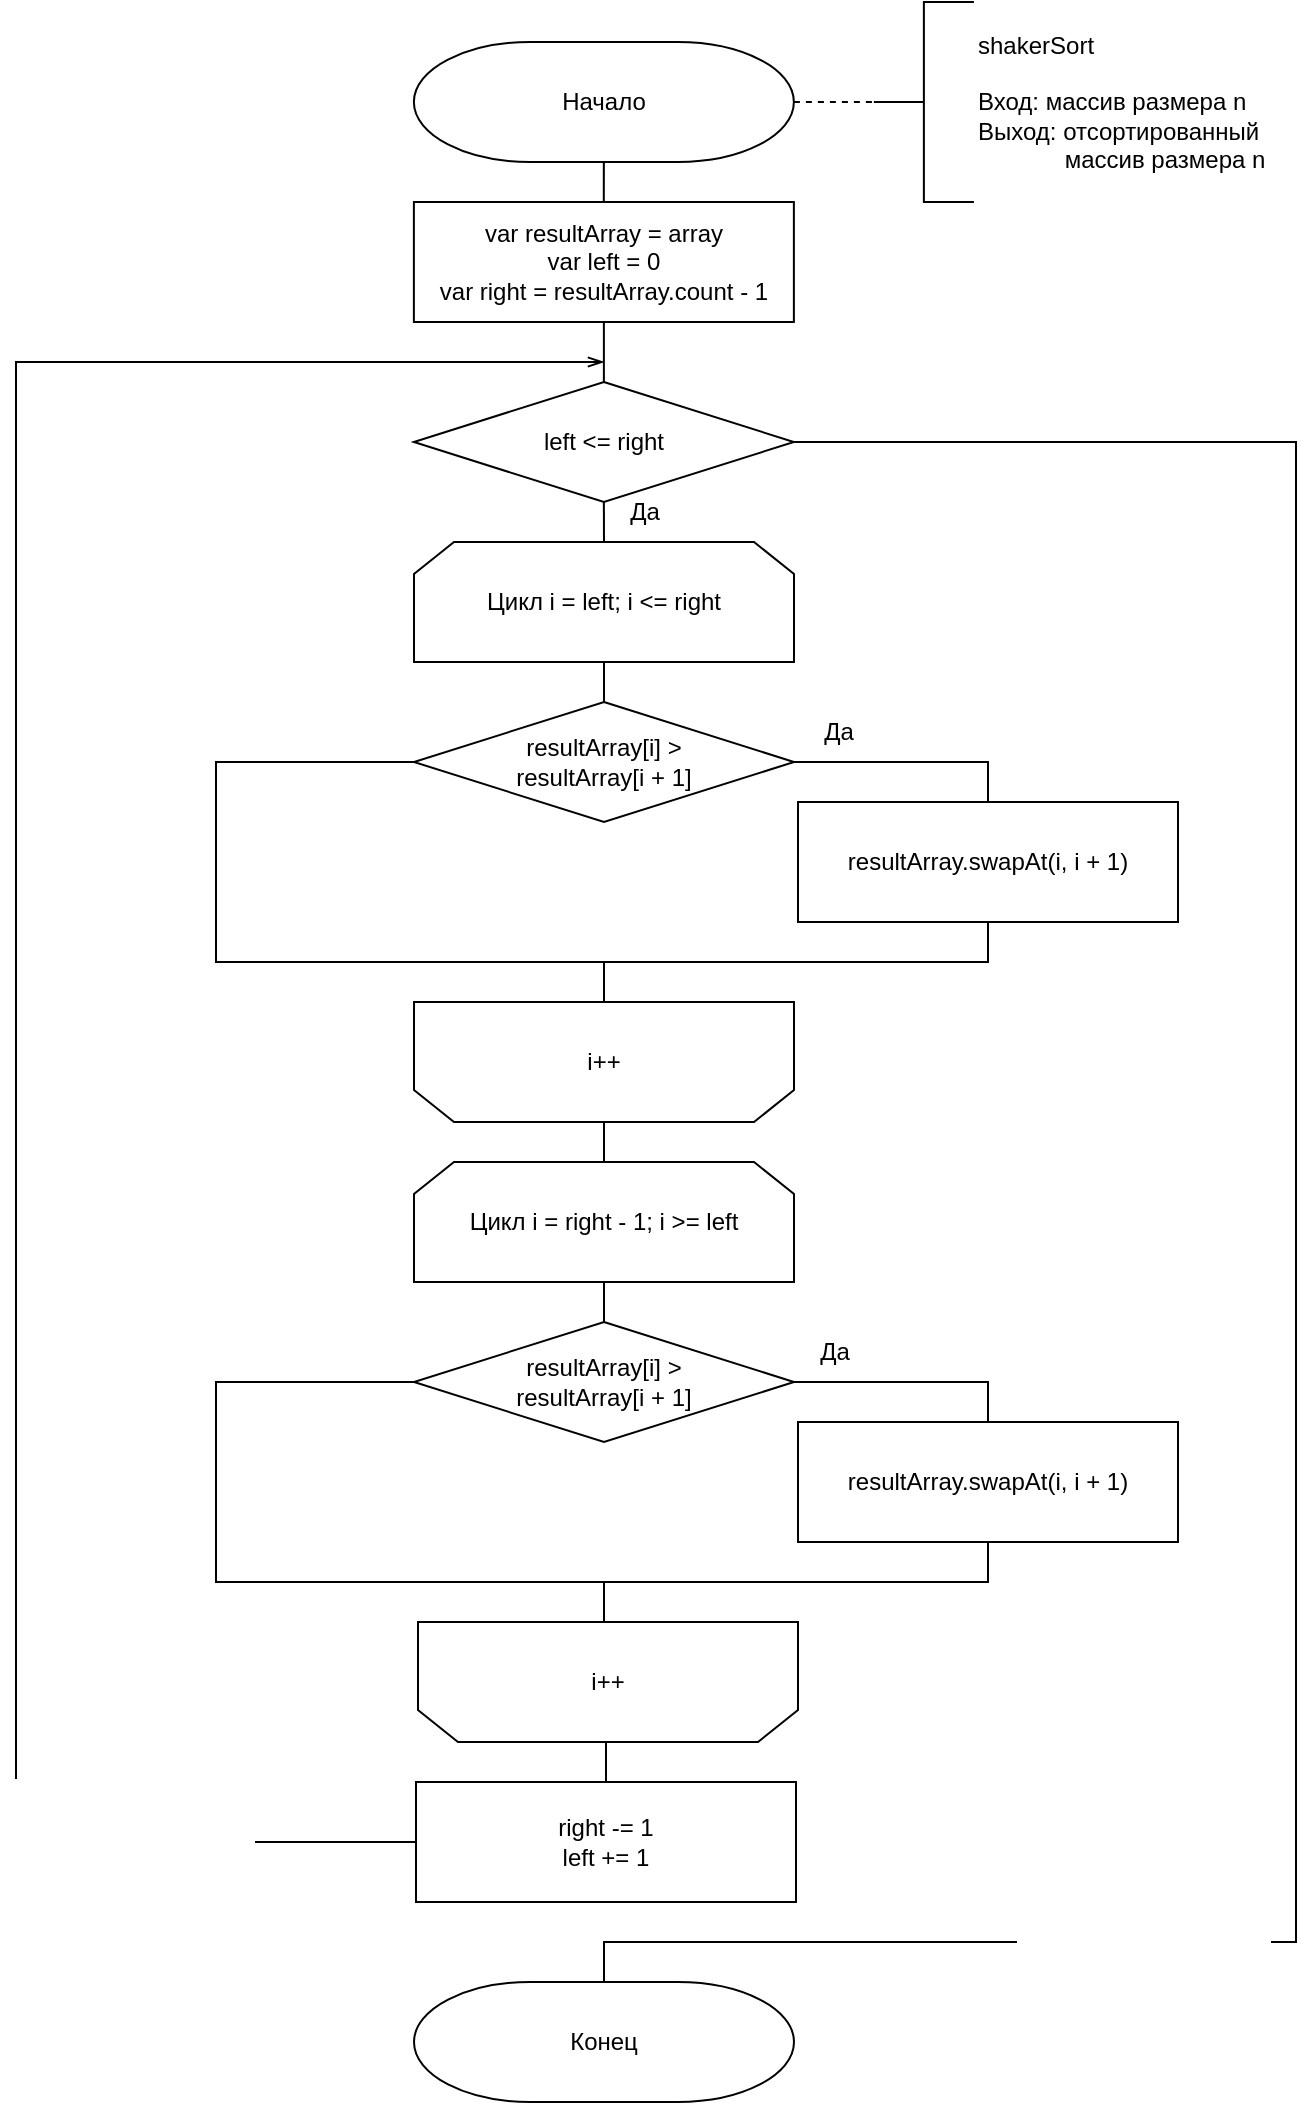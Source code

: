 <mxfile version="20.4.1" type="device" pages="4"><diagram id="C5RBs43oDa-KdzZeNtuy" name="Shaker"><mxGraphModel dx="860" dy="590" grid="1" gridSize="10" guides="1" tooltips="1" connect="1" arrows="1" fold="1" page="1" pageScale="1" pageWidth="827" pageHeight="1169" math="0" shadow="0"><root><mxCell id="WIyWlLk6GJQsqaUBKTNV-0"/><mxCell id="WIyWlLk6GJQsqaUBKTNV-1" parent="WIyWlLk6GJQsqaUBKTNV-0"/><mxCell id="MNd1tAF9fI2XN7TgS73C-30" style="edgeStyle=orthogonalEdgeStyle;rounded=0;orthogonalLoop=1;jettySize=auto;html=1;exitX=0.5;exitY=1;exitDx=0;exitDy=0;exitPerimeter=0;endArrow=none;endFill=0;" parent="WIyWlLk6GJQsqaUBKTNV-1" source="MNd1tAF9fI2XN7TgS73C-1" target="MNd1tAF9fI2XN7TgS73C-19" edge="1"><mxGeometry relative="1" as="geometry"/></mxCell><mxCell id="MNd1tAF9fI2XN7TgS73C-1" value="Начало" style="strokeWidth=1;html=1;shape=mxgraph.flowchart.terminator;whiteSpace=wrap;" parent="WIyWlLk6GJQsqaUBKTNV-1" vertex="1"><mxGeometry x="318.94" y="20" width="190" height="60" as="geometry"/></mxCell><mxCell id="MNd1tAF9fI2XN7TgS73C-2" value="shakerSort&lt;br&gt;&lt;br&gt;Вход: массив размера n&lt;br&gt;Выход: отсортированный &lt;br&gt;&lt;span style=&quot;white-space: pre;&quot;&gt;&#9;&lt;/span&gt;&amp;nbsp; &amp;nbsp; &amp;nbsp;массив размера n" style="strokeWidth=1;html=1;shape=mxgraph.flowchart.annotation_2;align=left;labelPosition=right;pointerEvents=1;" parent="WIyWlLk6GJQsqaUBKTNV-1" vertex="1"><mxGeometry x="548.94" width="50" height="100" as="geometry"/></mxCell><mxCell id="MNd1tAF9fI2XN7TgS73C-3" value="" style="endArrow=none;dashed=1;html=1;rounded=0;entryX=0;entryY=0.5;entryDx=0;entryDy=0;entryPerimeter=0;exitX=1;exitY=0.5;exitDx=0;exitDy=0;exitPerimeter=0;" parent="WIyWlLk6GJQsqaUBKTNV-1" source="MNd1tAF9fI2XN7TgS73C-1" target="MNd1tAF9fI2XN7TgS73C-2" edge="1"><mxGeometry width="50" height="50" relative="1" as="geometry"><mxPoint x="388.94" y="230" as="sourcePoint"/><mxPoint x="438.94" y="180" as="targetPoint"/></mxGeometry></mxCell><mxCell id="MNd1tAF9fI2XN7TgS73C-35" style="edgeStyle=orthogonalEdgeStyle;rounded=0;orthogonalLoop=1;jettySize=auto;html=1;exitX=0.5;exitY=1;exitDx=0;exitDy=0;endArrow=none;endFill=0;entryX=0.5;entryY=0;entryDx=0;entryDy=0;entryPerimeter=0;" parent="WIyWlLk6GJQsqaUBKTNV-1" source="MNd1tAF9fI2XN7TgS73C-7" target="MNd1tAF9fI2XN7TgS73C-23" edge="1"><mxGeometry relative="1" as="geometry"><mxPoint x="414" y="380" as="targetPoint"/><Array as="points"><mxPoint x="414" y="390"/></Array></mxGeometry></mxCell><mxCell id="MNd1tAF9fI2XN7TgS73C-7" value="Цикл i = left; i &amp;lt;= right" style="shape=loopLimit;whiteSpace=wrap;html=1;strokeWidth=1;" parent="WIyWlLk6GJQsqaUBKTNV-1" vertex="1"><mxGeometry x="319" y="270" width="190" height="60" as="geometry"/></mxCell><mxCell id="MNd1tAF9fI2XN7TgS73C-27" style="edgeStyle=orthogonalEdgeStyle;rounded=0;orthogonalLoop=1;jettySize=auto;html=1;exitX=0.5;exitY=1;exitDx=0;exitDy=0;endArrow=none;endFill=0;" parent="WIyWlLk6GJQsqaUBKTNV-1" source="MNd1tAF9fI2XN7TgS73C-11" target="MNd1tAF9fI2XN7TgS73C-16" edge="1"><mxGeometry relative="1" as="geometry"><Array as="points"><mxPoint x="606" y="480"/><mxPoint x="414" y="480"/></Array></mxGeometry></mxCell><mxCell id="MNd1tAF9fI2XN7TgS73C-11" value="&lt;span style=&quot;text-align: left;&quot;&gt;resultArray.&lt;/span&gt;&lt;span style=&quot;text-align: left;&quot; class=&quot;s1&quot;&gt;swapAt&lt;/span&gt;&lt;span style=&quot;text-align: left;&quot;&gt;(i, i +&amp;nbsp;&lt;/span&gt;&lt;span style=&quot;text-align: left;&quot; class=&quot;s2&quot;&gt;1&lt;/span&gt;&lt;span style=&quot;text-align: left;&quot;&gt;)&lt;/span&gt;" style="rounded=0;whiteSpace=wrap;html=1;strokeWidth=1;align=center;" parent="WIyWlLk6GJQsqaUBKTNV-1" vertex="1"><mxGeometry x="511" y="400" width="190" height="60" as="geometry"/></mxCell><mxCell id="oEgU2iXzLFah_bamA1Md-0" style="edgeStyle=orthogonalEdgeStyle;rounded=0;orthogonalLoop=1;jettySize=auto;html=1;exitX=0.5;exitY=0;exitDx=0;exitDy=0;entryX=0.5;entryY=0;entryDx=0;entryDy=0;endArrow=none;endFill=0;" parent="WIyWlLk6GJQsqaUBKTNV-1" source="MNd1tAF9fI2XN7TgS73C-16" target="MNd1tAF9fI2XN7TgS73C-48" edge="1"><mxGeometry relative="1" as="geometry"/></mxCell><mxCell id="MNd1tAF9fI2XN7TgS73C-16" value="i++" style="shape=loopLimit;whiteSpace=wrap;html=1;strokeWidth=1;direction=west;" parent="WIyWlLk6GJQsqaUBKTNV-1" vertex="1"><mxGeometry x="319" y="500" width="190" height="60" as="geometry"/></mxCell><mxCell id="MNd1tAF9fI2XN7TgS73C-17" value="Конец" style="strokeWidth=1;html=1;shape=mxgraph.flowchart.terminator;whiteSpace=wrap;" parent="WIyWlLk6GJQsqaUBKTNV-1" vertex="1"><mxGeometry x="319" y="990" width="190" height="60" as="geometry"/></mxCell><mxCell id="MNd1tAF9fI2XN7TgS73C-31" style="edgeStyle=orthogonalEdgeStyle;rounded=0;orthogonalLoop=1;jettySize=auto;html=1;exitX=0.5;exitY=1;exitDx=0;exitDy=0;entryX=0.5;entryY=0;entryDx=0;entryDy=0;entryPerimeter=0;endArrow=none;endFill=0;" parent="WIyWlLk6GJQsqaUBKTNV-1" source="MNd1tAF9fI2XN7TgS73C-19" target="MNd1tAF9fI2XN7TgS73C-22" edge="1"><mxGeometry relative="1" as="geometry"/></mxCell><mxCell id="MNd1tAF9fI2XN7TgS73C-19" value="&lt;span style=&quot;text-align: left;&quot; class=&quot;s1&quot;&gt;var&lt;/span&gt;&lt;span style=&quot;text-align: left;&quot;&gt;&amp;nbsp;resultArray = array&lt;/span&gt;&lt;br style=&quot;text-align: left;&quot;&gt;&lt;span style=&quot;background-color: initial; text-align: left;&quot; class=&quot;s1&quot;&gt;var&lt;/span&gt;&lt;span style=&quot;background-color: initial; text-align: left;&quot;&gt;&amp;nbsp;left =&amp;nbsp;&lt;/span&gt;&lt;span style=&quot;background-color: initial; text-align: left;&quot; class=&quot;s2&quot;&gt;0&lt;br&gt;&lt;/span&gt;&lt;span style=&quot;background-color: initial; text-align: left;&quot; class=&quot;s1&quot;&gt;var&lt;/span&gt;&lt;span style=&quot;background-color: initial; text-align: left;&quot;&gt;&amp;nbsp;right = resultArray.&lt;/span&gt;&lt;span style=&quot;background-color: initial; text-align: left;&quot; class=&quot;s3&quot;&gt;count&lt;/span&gt;&lt;span style=&quot;background-color: initial; text-align: left;&quot;&gt;&amp;nbsp;-&amp;nbsp;&lt;/span&gt;&lt;span style=&quot;background-color: initial; text-align: left;&quot; class=&quot;s2&quot;&gt;1&lt;/span&gt;" style="rounded=0;whiteSpace=wrap;html=1;strokeWidth=1;align=center;" parent="WIyWlLk6GJQsqaUBKTNV-1" vertex="1"><mxGeometry x="318.94" y="100" width="190" height="60" as="geometry"/></mxCell><mxCell id="MNd1tAF9fI2XN7TgS73C-29" style="edgeStyle=orthogonalEdgeStyle;rounded=0;orthogonalLoop=1;jettySize=auto;html=1;exitX=0.5;exitY=1;exitDx=0;exitDy=0;exitPerimeter=0;entryX=0.5;entryY=0;entryDx=0;entryDy=0;endArrow=none;endFill=0;" parent="WIyWlLk6GJQsqaUBKTNV-1" source="MNd1tAF9fI2XN7TgS73C-22" target="MNd1tAF9fI2XN7TgS73C-7" edge="1"><mxGeometry relative="1" as="geometry"/></mxCell><mxCell id="oEgU2iXzLFah_bamA1Md-7" style="edgeStyle=orthogonalEdgeStyle;rounded=0;orthogonalLoop=1;jettySize=auto;html=1;exitX=1;exitY=0.5;exitDx=0;exitDy=0;exitPerimeter=0;entryX=0.5;entryY=0;entryDx=0;entryDy=0;entryPerimeter=0;endArrow=none;endFill=0;" parent="WIyWlLk6GJQsqaUBKTNV-1" source="MNd1tAF9fI2XN7TgS73C-22" target="MNd1tAF9fI2XN7TgS73C-17" edge="1"><mxGeometry relative="1" as="geometry"><Array as="points"><mxPoint x="760" y="220"/><mxPoint x="760" y="970"/><mxPoint x="414" y="970"/></Array></mxGeometry></mxCell><mxCell id="MNd1tAF9fI2XN7TgS73C-22" value="&lt;span style=&quot;text-align: left;&quot;&gt;left &amp;lt;= right&lt;/span&gt;" style="strokeWidth=1;html=1;shape=mxgraph.flowchart.decision;whiteSpace=wrap;" parent="WIyWlLk6GJQsqaUBKTNV-1" vertex="1"><mxGeometry x="318.94" y="190" width="190" height="60" as="geometry"/></mxCell><mxCell id="MNd1tAF9fI2XN7TgS73C-26" style="edgeStyle=orthogonalEdgeStyle;rounded=0;orthogonalLoop=1;jettySize=auto;html=1;exitX=1;exitY=0.5;exitDx=0;exitDy=0;exitPerimeter=0;entryX=0.5;entryY=0;entryDx=0;entryDy=0;endArrow=none;endFill=0;" parent="WIyWlLk6GJQsqaUBKTNV-1" source="MNd1tAF9fI2XN7TgS73C-23" target="MNd1tAF9fI2XN7TgS73C-11" edge="1"><mxGeometry relative="1" as="geometry"/></mxCell><mxCell id="MNd1tAF9fI2XN7TgS73C-28" style="edgeStyle=orthogonalEdgeStyle;rounded=0;orthogonalLoop=1;jettySize=auto;html=1;exitX=0;exitY=0.5;exitDx=0;exitDy=0;exitPerimeter=0;entryX=0.5;entryY=1;entryDx=0;entryDy=0;endArrow=none;endFill=0;" parent="WIyWlLk6GJQsqaUBKTNV-1" source="MNd1tAF9fI2XN7TgS73C-23" target="MNd1tAF9fI2XN7TgS73C-16" edge="1"><mxGeometry relative="1" as="geometry"><Array as="points"><mxPoint x="220" y="380"/><mxPoint x="220" y="480"/><mxPoint x="414" y="480"/></Array></mxGeometry></mxCell><mxCell id="MNd1tAF9fI2XN7TgS73C-23" value="&lt;span style=&quot;text-align: left;&quot;&gt;resultArray[i] &amp;gt; &lt;br&gt;resultArray[i +&amp;nbsp;&lt;/span&gt;&lt;span style=&quot;text-align: left;&quot; class=&quot;s1&quot;&gt;1&lt;/span&gt;&lt;span style=&quot;text-align: left;&quot;&gt;]&lt;/span&gt;" style="strokeWidth=1;html=1;shape=mxgraph.flowchart.decision;whiteSpace=wrap;" parent="WIyWlLk6GJQsqaUBKTNV-1" vertex="1"><mxGeometry x="319" y="350" width="190" height="60" as="geometry"/></mxCell><mxCell id="MNd1tAF9fI2XN7TgS73C-34" value="Да" style="text;html=1;align=center;verticalAlign=middle;resizable=0;points=[];autosize=1;strokeColor=none;fillColor=none;" parent="WIyWlLk6GJQsqaUBKTNV-1" vertex="1"><mxGeometry x="414" y="240" width="40" height="30" as="geometry"/></mxCell><mxCell id="oEgU2iXzLFah_bamA1Md-1" style="edgeStyle=orthogonalEdgeStyle;rounded=0;orthogonalLoop=1;jettySize=auto;html=1;exitX=0.5;exitY=1;exitDx=0;exitDy=0;entryX=0.5;entryY=0;entryDx=0;entryDy=0;entryPerimeter=0;endArrow=none;endFill=0;" parent="WIyWlLk6GJQsqaUBKTNV-1" source="MNd1tAF9fI2XN7TgS73C-48" target="MNd1tAF9fI2XN7TgS73C-54" edge="1"><mxGeometry relative="1" as="geometry"><Array as="points"><mxPoint x="414" y="650"/><mxPoint x="414" y="650"/></Array></mxGeometry></mxCell><mxCell id="MNd1tAF9fI2XN7TgS73C-48" value="Цикл i = right - 1; i &amp;gt;= left" style="shape=loopLimit;whiteSpace=wrap;html=1;strokeWidth=1;" parent="WIyWlLk6GJQsqaUBKTNV-1" vertex="1"><mxGeometry x="319" y="580" width="190" height="60" as="geometry"/></mxCell><mxCell id="MNd1tAF9fI2XN7TgS73C-49" style="edgeStyle=orthogonalEdgeStyle;rounded=0;orthogonalLoop=1;jettySize=auto;html=1;exitX=0.5;exitY=1;exitDx=0;exitDy=0;endArrow=none;endFill=0;" parent="WIyWlLk6GJQsqaUBKTNV-1" source="MNd1tAF9fI2XN7TgS73C-50" target="MNd1tAF9fI2XN7TgS73C-51" edge="1"><mxGeometry relative="1" as="geometry"><Array as="points"><mxPoint x="606" y="790"/><mxPoint x="414" y="790"/></Array></mxGeometry></mxCell><mxCell id="MNd1tAF9fI2XN7TgS73C-50" value="&lt;span style=&quot;text-align: left;&quot;&gt;resultArray.&lt;/span&gt;&lt;span style=&quot;text-align: left;&quot; class=&quot;s1&quot;&gt;swapAt&lt;/span&gt;&lt;span style=&quot;text-align: left;&quot;&gt;(i, i +&amp;nbsp;&lt;/span&gt;&lt;span style=&quot;text-align: left;&quot; class=&quot;s2&quot;&gt;1&lt;/span&gt;&lt;span style=&quot;text-align: left;&quot;&gt;)&lt;/span&gt;" style="rounded=0;whiteSpace=wrap;html=1;strokeWidth=1;align=center;" parent="WIyWlLk6GJQsqaUBKTNV-1" vertex="1"><mxGeometry x="511.0" y="710" width="190" height="60" as="geometry"/></mxCell><mxCell id="oEgU2iXzLFah_bamA1Md-2" style="edgeStyle=orthogonalEdgeStyle;rounded=0;orthogonalLoop=1;jettySize=auto;html=1;exitX=0.5;exitY=0;exitDx=0;exitDy=0;entryX=0.5;entryY=0;entryDx=0;entryDy=0;endArrow=none;endFill=0;" parent="WIyWlLk6GJQsqaUBKTNV-1" source="MNd1tAF9fI2XN7TgS73C-51" target="MNd1tAF9fI2XN7TgS73C-55" edge="1"><mxGeometry relative="1" as="geometry"/></mxCell><mxCell id="MNd1tAF9fI2XN7TgS73C-51" value="i++" style="shape=loopLimit;whiteSpace=wrap;html=1;strokeWidth=1;direction=west;" parent="WIyWlLk6GJQsqaUBKTNV-1" vertex="1"><mxGeometry x="321" y="810" width="190" height="60" as="geometry"/></mxCell><mxCell id="MNd1tAF9fI2XN7TgS73C-52" style="edgeStyle=orthogonalEdgeStyle;rounded=0;orthogonalLoop=1;jettySize=auto;html=1;exitX=1;exitY=0.5;exitDx=0;exitDy=0;exitPerimeter=0;entryX=0.5;entryY=0;entryDx=0;entryDy=0;endArrow=none;endFill=0;" parent="WIyWlLk6GJQsqaUBKTNV-1" source="MNd1tAF9fI2XN7TgS73C-54" target="MNd1tAF9fI2XN7TgS73C-50" edge="1"><mxGeometry relative="1" as="geometry"/></mxCell><mxCell id="MNd1tAF9fI2XN7TgS73C-53" style="edgeStyle=orthogonalEdgeStyle;rounded=0;orthogonalLoop=1;jettySize=auto;html=1;exitX=0;exitY=0.5;exitDx=0;exitDy=0;exitPerimeter=0;entryX=0.5;entryY=1;entryDx=0;entryDy=0;endArrow=none;endFill=0;" parent="WIyWlLk6GJQsqaUBKTNV-1" source="MNd1tAF9fI2XN7TgS73C-54" target="MNd1tAF9fI2XN7TgS73C-51" edge="1"><mxGeometry relative="1" as="geometry"><Array as="points"><mxPoint x="220" y="690"/><mxPoint x="220" y="790"/><mxPoint x="414" y="790"/><mxPoint x="414" y="810"/></Array></mxGeometry></mxCell><mxCell id="MNd1tAF9fI2XN7TgS73C-54" value="&lt;span style=&quot;text-align: left;&quot;&gt;resultArray[i] &amp;gt; &lt;br&gt;resultArray[i +&amp;nbsp;&lt;/span&gt;&lt;span style=&quot;text-align: left;&quot; class=&quot;s1&quot;&gt;1&lt;/span&gt;&lt;span style=&quot;text-align: left;&quot;&gt;]&lt;/span&gt;" style="strokeWidth=1;html=1;shape=mxgraph.flowchart.decision;whiteSpace=wrap;" parent="WIyWlLk6GJQsqaUBKTNV-1" vertex="1"><mxGeometry x="319" y="660" width="190" height="60" as="geometry"/></mxCell><mxCell id="oEgU2iXzLFah_bamA1Md-5" style="edgeStyle=orthogonalEdgeStyle;rounded=0;orthogonalLoop=1;jettySize=auto;html=1;exitX=0;exitY=0.5;exitDx=0;exitDy=0;endArrow=openThin;endFill=0;" parent="WIyWlLk6GJQsqaUBKTNV-1" source="MNd1tAF9fI2XN7TgS73C-55" edge="1"><mxGeometry relative="1" as="geometry"><Array as="points"><mxPoint x="120" y="920"/><mxPoint x="120" y="180"/></Array><mxPoint x="414" y="180" as="targetPoint"/></mxGeometry></mxCell><mxCell id="MNd1tAF9fI2XN7TgS73C-55" value="&lt;span style=&quot;text-align: left;&quot;&gt;right -=&amp;nbsp;&lt;/span&gt;&lt;span style=&quot;text-align: left;&quot; class=&quot;s1&quot;&gt;1&lt;br&gt;left += 1&lt;br&gt;&lt;/span&gt;" style="rounded=0;whiteSpace=wrap;html=1;strokeWidth=1;align=center;" parent="WIyWlLk6GJQsqaUBKTNV-1" vertex="1"><mxGeometry x="320" y="890" width="190" height="60" as="geometry"/></mxCell><mxCell id="oEgU2iXzLFah_bamA1Md-3" value="Да" style="text;html=1;align=center;verticalAlign=middle;resizable=0;points=[];autosize=1;strokeColor=none;fillColor=none;" parent="WIyWlLk6GJQsqaUBKTNV-1" vertex="1"><mxGeometry x="508.94" y="660" width="40" height="30" as="geometry"/></mxCell><mxCell id="oEgU2iXzLFah_bamA1Md-4" value="Да" style="text;html=1;align=center;verticalAlign=middle;resizable=0;points=[];autosize=1;strokeColor=none;fillColor=none;" parent="WIyWlLk6GJQsqaUBKTNV-1" vertex="1"><mxGeometry x="511.0" y="350" width="40" height="30" as="geometry"/></mxCell></root></mxGraphModel></diagram><diagram name="BinaryTree" id="kC85yFw1bAFwM_g_55HH"><mxGraphModel dx="2102" dy="1442" grid="1" gridSize="10" guides="1" tooltips="1" connect="1" arrows="1" fold="1" page="1" pageScale="1" pageWidth="827" pageHeight="1169" math="0" shadow="0"><root><mxCell id="7zAJRoYhFOpeK7hqiN11-0"/><mxCell id="7zAJRoYhFOpeK7hqiN11-1" parent="7zAJRoYhFOpeK7hqiN11-0"/><mxCell id="7zAJRoYhFOpeK7hqiN11-2" style="edgeStyle=orthogonalEdgeStyle;rounded=0;orthogonalLoop=1;jettySize=auto;html=1;exitX=0.5;exitY=1;exitDx=0;exitDy=0;exitPerimeter=0;endArrow=none;endFill=0;" parent="7zAJRoYhFOpeK7hqiN11-1" source="7zAJRoYhFOpeK7hqiN11-3" target="7zAJRoYhFOpeK7hqiN11-14" edge="1"><mxGeometry relative="1" as="geometry"/></mxCell><mxCell id="7zAJRoYhFOpeK7hqiN11-3" value="Начало" style="strokeWidth=1;html=1;shape=mxgraph.flowchart.terminator;whiteSpace=wrap;" parent="7zAJRoYhFOpeK7hqiN11-1" vertex="1"><mxGeometry x="320" y="60" width="190" height="60" as="geometry"/></mxCell><mxCell id="7zAJRoYhFOpeK7hqiN11-4" value="&lt;span style=&quot;font-size: 11px;&quot;&gt;binarySearchTreeSort&lt;/span&gt;&lt;br&gt;&lt;br&gt;Вход: массив размера n&lt;br&gt;Выход: отсортированный &lt;br&gt;&lt;span style=&quot;&quot;&gt;&#9;&lt;/span&gt;&amp;nbsp; &amp;nbsp; &amp;nbsp;массив размера n" style="strokeWidth=1;html=1;shape=mxgraph.flowchart.annotation_2;align=left;labelPosition=right;pointerEvents=1;" parent="7zAJRoYhFOpeK7hqiN11-1" vertex="1"><mxGeometry x="550" y="40" width="50" height="100" as="geometry"/></mxCell><mxCell id="7zAJRoYhFOpeK7hqiN11-5" value="" style="endArrow=none;dashed=1;html=1;rounded=0;entryX=0;entryY=0.5;entryDx=0;entryDy=0;entryPerimeter=0;exitX=1;exitY=0.5;exitDx=0;exitDy=0;exitPerimeter=0;" parent="7zAJRoYhFOpeK7hqiN11-1" source="7zAJRoYhFOpeK7hqiN11-3" target="7zAJRoYhFOpeK7hqiN11-4" edge="1"><mxGeometry width="50" height="50" relative="1" as="geometry"><mxPoint x="390" y="270" as="sourcePoint"/><mxPoint x="440" y="220" as="targetPoint"/></mxGeometry></mxCell><mxCell id="1SQc5nCqjSzmKKguXkm9-5" style="edgeStyle=orthogonalEdgeStyle;rounded=0;orthogonalLoop=1;jettySize=auto;html=1;exitX=0.5;exitY=1;exitDx=0;exitDy=0;entryX=0.5;entryY=0;entryDx=0;entryDy=0;fontSize=11;fontColor=#000000;endArrow=none;endFill=0;" parent="7zAJRoYhFOpeK7hqiN11-1" source="7zAJRoYhFOpeK7hqiN11-7" target="1SQc5nCqjSzmKKguXkm9-3" edge="1"><mxGeometry relative="1" as="geometry"/></mxCell><mxCell id="7zAJRoYhFOpeK7hqiN11-7" value="Цикл по elem из array" style="shape=loopLimit;whiteSpace=wrap;html=1;strokeWidth=1;" parent="7zAJRoYhFOpeK7hqiN11-1" vertex="1"><mxGeometry x="321" y="220" width="190" height="60" as="geometry"/></mxCell><mxCell id="1SQc5nCqjSzmKKguXkm9-9" style="edgeStyle=orthogonalEdgeStyle;rounded=0;orthogonalLoop=1;jettySize=auto;html=1;exitX=0.5;exitY=0;exitDx=0;exitDy=0;entryX=0.5;entryY=0;entryDx=0;entryDy=0;fontSize=11;fontColor=#000000;endArrow=none;endFill=0;" parent="7zAJRoYhFOpeK7hqiN11-1" source="7zAJRoYhFOpeK7hqiN11-11" target="1SQc5nCqjSzmKKguXkm9-8" edge="1"><mxGeometry relative="1" as="geometry"/></mxCell><mxCell id="7zAJRoYhFOpeK7hqiN11-11" value="Цикл по elem из array" style="shape=loopLimit;whiteSpace=wrap;html=1;strokeWidth=1;direction=west;" parent="7zAJRoYhFOpeK7hqiN11-1" vertex="1"><mxGeometry x="321" y="380" width="190" height="60" as="geometry"/></mxCell><mxCell id="7zAJRoYhFOpeK7hqiN11-12" value="Конец" style="strokeWidth=1;html=1;shape=mxgraph.flowchart.terminator;whiteSpace=wrap;" parent="7zAJRoYhFOpeK7hqiN11-1" vertex="1"><mxGeometry x="321" y="537.5" width="190" height="60" as="geometry"/></mxCell><mxCell id="1SQc5nCqjSzmKKguXkm9-2" style="edgeStyle=orthogonalEdgeStyle;rounded=0;orthogonalLoop=1;jettySize=auto;html=1;exitX=0.5;exitY=1;exitDx=0;exitDy=0;entryX=0.5;entryY=0;entryDx=0;entryDy=0;fontSize=11;fontColor=#000000;endArrow=none;endFill=0;" parent="7zAJRoYhFOpeK7hqiN11-1" source="7zAJRoYhFOpeK7hqiN11-14" target="7zAJRoYhFOpeK7hqiN11-7" edge="1"><mxGeometry relative="1" as="geometry"/></mxCell><mxCell id="7zAJRoYhFOpeK7hqiN11-14" value="&lt;p style=&quot;margin: 0px; font-variant-numeric: normal; font-variant-east-asian: normal; font-stretch: normal; line-height: normal; font-family: Menlo;&quot; class=&quot;p1&quot;&gt;&lt;span style=&quot;background-color: rgb(248, 249, 250); color: rgb(0, 0, 0); font-family: Helvetica; font-size: 11px;&quot; class=&quot;s1&quot;&gt;var&lt;/span&gt;&lt;span style=&quot;background-color: rgb(248, 249, 250); color: rgb(0, 0, 0); font-family: Helvetica; font-size: 11px;&quot;&gt;&amp;nbsp;resultArray: [T] = []&lt;/span&gt;&lt;br style=&quot;color: rgb(0, 0, 0); font-family: Helvetica; font-size: 11px; background-color: rgb(248, 249, 250);&quot;&gt;&lt;span style=&quot;background-color: initial; color: rgb(0, 0, 0); font-family: Helvetica; font-size: 11px;&quot; class=&quot;s1&quot;&gt;var&lt;/span&gt;&lt;span style=&quot;background-color: initial; color: rgb(0, 0, 0); font-family: Helvetica; font-size: 11px;&quot;&gt;&amp;nbsp;tree:&amp;nbsp;&lt;/span&gt;&lt;span style=&quot;background-color: initial; color: rgb(0, 0, 0); font-family: Helvetica; font-size: 11px;&quot; class=&quot;s2&quot;&gt;BinaryTree&lt;/span&gt;&lt;span style=&quot;background-color: initial; color: rgb(0, 0, 0); font-family: Helvetica; font-size: 11px;&quot;&gt;&amp;lt;T&amp;gt; =&lt;/span&gt;&lt;span style=&quot;font-family: Helvetica; font-size: 11px;&quot;&gt; &lt;/span&gt;&lt;span style=&quot;background-color: initial; color: rgb(0, 0, 0); font-family: Helvetica; font-size: 11px;&quot;&gt;.&lt;/span&gt;&lt;span style=&quot;background-color: initial; color: rgb(0, 0, 0); font-family: Helvetica; font-size: 11px;&quot; class=&quot;s3&quot;&gt;empty&lt;/span&gt;&lt;br&gt;&lt;/p&gt;" style="rounded=0;whiteSpace=wrap;html=1;strokeWidth=1;align=center;" parent="7zAJRoYhFOpeK7hqiN11-1" vertex="1"><mxGeometry x="321" y="140" width="190" height="60" as="geometry"/></mxCell><mxCell id="1SQc5nCqjSzmKKguXkm9-6" style="edgeStyle=orthogonalEdgeStyle;rounded=0;orthogonalLoop=1;jettySize=auto;html=1;exitX=0.5;exitY=1;exitDx=0;exitDy=0;fontSize=11;fontColor=#000000;endArrow=none;endFill=0;" parent="7zAJRoYhFOpeK7hqiN11-1" source="1SQc5nCqjSzmKKguXkm9-3" target="7zAJRoYhFOpeK7hqiN11-11" edge="1"><mxGeometry relative="1" as="geometry"/></mxCell><mxCell id="1SQc5nCqjSzmKKguXkm9-3" value="&lt;p style=&quot;margin: 0px; font-variant-numeric: normal; font-variant-east-asian: normal; font-stretch: normal; line-height: normal; font-family: Menlo;&quot; class=&quot;p1&quot;&gt;&lt;span style=&quot;font-family: Helvetica; font-size: 11px; text-align: left;&quot; class=&quot;s1&quot;&gt;tree.&lt;/span&gt;&lt;span style=&quot;font-family: Helvetica; font-size: 11px; text-align: left;&quot;&gt;insert&lt;/span&gt;&lt;span style=&quot;font-family: Helvetica; font-size: 11px; text-align: left;&quot; class=&quot;s1&quot;&gt;(&lt;/span&gt;&lt;span style=&quot;font-family: Helvetica; font-size: 11px; text-align: left;&quot;&gt;newValue&lt;/span&gt;&lt;span style=&quot;font-family: Helvetica; font-size: 11px; text-align: left;&quot; class=&quot;s1&quot;&gt;: elem)&lt;/span&gt;&lt;br&gt;&lt;/p&gt;" style="rounded=0;whiteSpace=wrap;html=1;strokeWidth=1;align=center;" parent="7zAJRoYhFOpeK7hqiN11-1" vertex="1"><mxGeometry x="321" y="300" width="190" height="60" as="geometry"/></mxCell><mxCell id="1SQc5nCqjSzmKKguXkm9-10" style="edgeStyle=orthogonalEdgeStyle;rounded=0;orthogonalLoop=1;jettySize=auto;html=1;exitX=0.5;exitY=1;exitDx=0;exitDy=0;entryX=0.5;entryY=0;entryDx=0;entryDy=0;entryPerimeter=0;fontSize=11;fontColor=#000000;endArrow=none;endFill=0;" parent="7zAJRoYhFOpeK7hqiN11-1" source="1SQc5nCqjSzmKKguXkm9-8" target="7zAJRoYhFOpeK7hqiN11-12" edge="1"><mxGeometry relative="1" as="geometry"/></mxCell><mxCell id="1SQc5nCqjSzmKKguXkm9-8" value="&lt;p style=&quot;margin: 0px; font-variant-numeric: normal; font-variant-east-asian: normal; font-stretch: normal; line-height: normal; font-family: Menlo;&quot; class=&quot;p1&quot;&gt;&lt;span style=&quot;font-family: Helvetica; font-size: 11px; text-align: left;&quot;&gt;tree.&lt;/span&gt;&lt;span style=&quot;font-family: Helvetica; font-size: 11px; text-align: left;&quot; class=&quot;s1&quot;&gt;traverseInOrder&lt;/span&gt;&lt;span style=&quot;font-family: Helvetica; font-size: 11px; text-align: left;&quot;&gt;(&lt;/span&gt;&lt;span style=&quot;font-family: Helvetica; font-size: 11px; text-align: left;&quot; class=&quot;s1&quot;&gt;process&lt;/span&gt;&lt;span style=&quot;font-family: Helvetica; font-size: 11px; text-align: left;&quot;&gt;: &lt;br&gt;{ resultArray.&lt;/span&gt;&lt;span style=&quot;font-family: Helvetica; font-size: 11px; text-align: left;&quot; class=&quot;s2&quot;&gt;append&lt;/span&gt;&lt;span style=&quot;font-family: Helvetica; font-size: 11px; text-align: left;&quot;&gt;($0) })&lt;/span&gt;&lt;br&gt;&lt;/p&gt;" style="rounded=0;whiteSpace=wrap;html=1;strokeWidth=1;align=center;" parent="7zAJRoYhFOpeK7hqiN11-1" vertex="1"><mxGeometry x="321" y="460" width="190" height="60" as="geometry"/></mxCell><mxCell id="HkxyNslOHQYnk7TQv4j9-0" style="edgeStyle=orthogonalEdgeStyle;rounded=0;orthogonalLoop=1;jettySize=auto;html=1;exitX=0.5;exitY=1;exitDx=0;exitDy=0;exitPerimeter=0;entryX=0.5;entryY=0;entryDx=0;entryDy=0;endArrow=none;endFill=0;" edge="1" parent="7zAJRoYhFOpeK7hqiN11-1" source="1SQc5nCqjSzmKKguXkm9-12" target="1SQc5nCqjSzmKKguXkm9-26"><mxGeometry relative="1" as="geometry"/></mxCell><mxCell id="1SQc5nCqjSzmKKguXkm9-12" value="Начало" style="strokeWidth=1;html=1;shape=mxgraph.flowchart.terminator;whiteSpace=wrap;" parent="7zAJRoYhFOpeK7hqiN11-1" vertex="1"><mxGeometry x="320" y="717.5" width="190" height="60" as="geometry"/></mxCell><mxCell id="1SQc5nCqjSzmKKguXkm9-13" value="&lt;span style=&quot;&quot;&gt;traverseInOrder&lt;br&gt;&lt;/span&gt;&lt;br&gt;Вход: действие, которое &lt;br&gt;необходимо выполнить для каждого&lt;br&gt;узла дерева, корень бинарного &lt;br&gt;дерева" style="strokeWidth=1;html=1;shape=mxgraph.flowchart.annotation_2;align=left;labelPosition=right;pointerEvents=1;" parent="7zAJRoYhFOpeK7hqiN11-1" vertex="1"><mxGeometry x="550" y="680" width="50" height="135" as="geometry"/></mxCell><mxCell id="1SQc5nCqjSzmKKguXkm9-14" value="" style="endArrow=none;dashed=1;html=1;rounded=0;entryX=0;entryY=0.5;entryDx=0;entryDy=0;entryPerimeter=0;exitX=1;exitY=0.5;exitDx=0;exitDy=0;exitPerimeter=0;" parent="7zAJRoYhFOpeK7hqiN11-1" source="1SQc5nCqjSzmKKguXkm9-12" target="1SQc5nCqjSzmKKguXkm9-13" edge="1"><mxGeometry width="50" height="50" relative="1" as="geometry"><mxPoint x="390" y="927.5" as="sourcePoint"/><mxPoint x="440" y="877.5" as="targetPoint"/></mxGeometry></mxCell><mxCell id="HkxyNslOHQYnk7TQv4j9-7" style="edgeStyle=orthogonalEdgeStyle;rounded=0;orthogonalLoop=1;jettySize=auto;html=1;exitX=0.5;exitY=1;exitDx=0;exitDy=0;entryX=0.5;entryY=0;entryDx=0;entryDy=0;entryPerimeter=0;endArrow=none;endFill=0;" edge="1" parent="7zAJRoYhFOpeK7hqiN11-1" source="1SQc5nCqjSzmKKguXkm9-23" target="HkxyNslOHQYnk7TQv4j9-6"><mxGeometry relative="1" as="geometry"/></mxCell><mxCell id="1SQc5nCqjSzmKKguXkm9-23" value="&lt;p style=&quot;margin: 0px; font-variant-numeric: normal; font-variant-east-asian: normal; font-stretch: normal; line-height: normal; font-family: Menlo;&quot; class=&quot;p1&quot;&gt;&lt;span style=&quot;font-family: Helvetica; text-align: left;&quot; class=&quot;s1&quot;&gt;left.&lt;/span&gt;&lt;span style=&quot;font-family: Helvetica; text-align: left;&quot;&gt;traverseInOrder&lt;/span&gt;&lt;span style=&quot;font-family: Helvetica; text-align: left;&quot; class=&quot;s1&quot;&gt;(&lt;/span&gt;&lt;span style=&quot;font-family: Helvetica; text-align: left;&quot; class=&quot;s1&quot;&gt;process)&lt;br&gt;&lt;/span&gt;&lt;span style=&quot;font-family: Helvetica; text-align: left; background-color: initial;&quot;&gt;process(value)&lt;/span&gt;&lt;span style=&quot;font-family: Helvetica; text-align: left; background-color: initial;&quot; class=&quot;Apple-converted-space&quot;&gt;&amp;nbsp;&lt;br&gt;&lt;/span&gt;&lt;span style=&quot;font-family: Helvetica; text-align: left; background-color: initial;&quot;&gt;right.&lt;/span&gt;&lt;span style=&quot;font-family: Helvetica; text-align: left; background-color: initial;&quot; class=&quot;s2&quot;&gt;traverseInOrder&lt;/span&gt;&lt;span style=&quot;font-family: Helvetica; text-align: left; background-color: initial;&quot;&gt;(&lt;/span&gt;&lt;span style=&quot;font-family: Helvetica; text-align: left; background-color: initial;&quot;&gt;process)&lt;/span&gt;&lt;br&gt;&lt;/p&gt;" style="rounded=0;whiteSpace=wrap;html=1;strokeWidth=1;align=center;" parent="7zAJRoYhFOpeK7hqiN11-1" vertex="1"><mxGeometry x="510" y="862.5" width="190" height="60" as="geometry"/></mxCell><mxCell id="HkxyNslOHQYnk7TQv4j9-4" style="edgeStyle=orthogonalEdgeStyle;rounded=0;orthogonalLoop=1;jettySize=auto;html=1;exitX=1;exitY=0.5;exitDx=0;exitDy=0;entryX=0.5;entryY=0;entryDx=0;entryDy=0;endArrow=none;endFill=0;" edge="1" parent="7zAJRoYhFOpeK7hqiN11-1" source="1SQc5nCqjSzmKKguXkm9-26" target="1SQc5nCqjSzmKKguXkm9-23"><mxGeometry relative="1" as="geometry"/></mxCell><mxCell id="HkxyNslOHQYnk7TQv4j9-8" style="edgeStyle=orthogonalEdgeStyle;rounded=0;orthogonalLoop=1;jettySize=auto;html=1;exitX=0;exitY=0.5;exitDx=0;exitDy=0;endArrow=none;endFill=0;entryX=0.5;entryY=0;entryDx=0;entryDy=0;entryPerimeter=0;" edge="1" parent="7zAJRoYhFOpeK7hqiN11-1" source="1SQc5nCqjSzmKKguXkm9-26" target="HkxyNslOHQYnk7TQv4j9-6"><mxGeometry relative="1" as="geometry"><Array as="points"><mxPoint x="230" y="832.5"/><mxPoint x="230" y="942.5"/><mxPoint x="415" y="942.5"/></Array></mxGeometry></mxCell><mxCell id="1SQc5nCqjSzmKKguXkm9-26" value="&lt;div style=&quot;text-align: left;&quot;&gt;Узел существует&lt;/div&gt;" style="rhombus;whiteSpace=wrap;html=1;labelBackgroundColor=none;fontSize=12;fontColor=#000000;fontStyle=0" parent="7zAJRoYhFOpeK7hqiN11-1" vertex="1"><mxGeometry x="320" y="792.5" width="190" height="80" as="geometry"/></mxCell><mxCell id="HkxyNslOHQYnk7TQv4j9-6" value="Конец" style="strokeWidth=1;html=1;shape=mxgraph.flowchart.terminator;whiteSpace=wrap;" vertex="1" parent="7zAJRoYhFOpeK7hqiN11-1"><mxGeometry x="320" y="962.5" width="190" height="60" as="geometry"/></mxCell><mxCell id="HkxyNslOHQYnk7TQv4j9-11" value="Да" style="text;html=1;align=center;verticalAlign=middle;resizable=0;points=[];autosize=1;strokeColor=none;fillColor=none;" vertex="1" parent="7zAJRoYhFOpeK7hqiN11-1"><mxGeometry x="520" y="810" width="40" height="30" as="geometry"/></mxCell></root></mxGraphModel></diagram><diagram name="Bucket" id="t8-gDCFjivl3RiCx1Em1"><mxGraphModel dx="1261" dy="865" grid="1" gridSize="10" guides="1" tooltips="1" connect="1" arrows="1" fold="1" page="1" pageScale="1" pageWidth="827" pageHeight="1169" math="0" shadow="0"><root><mxCell id="-mCVVQaIm5jywq_bm-EO-0"/><mxCell id="-mCVVQaIm5jywq_bm-EO-1" parent="-mCVVQaIm5jywq_bm-EO-0"/><mxCell id="-mCVVQaIm5jywq_bm-EO-2" style="edgeStyle=orthogonalEdgeStyle;rounded=0;orthogonalLoop=1;jettySize=auto;html=1;exitX=0.5;exitY=1;exitDx=0;exitDy=0;exitPerimeter=0;endArrow=none;endFill=0;" parent="-mCVVQaIm5jywq_bm-EO-1" source="-mCVVQaIm5jywq_bm-EO-3" target="-mCVVQaIm5jywq_bm-EO-14" edge="1"><mxGeometry relative="1" as="geometry"/></mxCell><mxCell id="-mCVVQaIm5jywq_bm-EO-3" value="Начало" style="strokeWidth=1;html=1;shape=mxgraph.flowchart.terminator;whiteSpace=wrap;" parent="-mCVVQaIm5jywq_bm-EO-1" vertex="1"><mxGeometry x="318" y="49" width="190" height="60" as="geometry"/></mxCell><mxCell id="-mCVVQaIm5jywq_bm-EO-4" value="bucketSort&lt;br&gt;&lt;br&gt;Вход: массив размера n&lt;br&gt;Выход: отсортированный &lt;br&gt;&lt;span style=&quot;white-space: pre;&quot;&gt;&#9;&lt;/span&gt;&amp;nbsp; &amp;nbsp; &amp;nbsp;массив размера n" style="strokeWidth=1;html=1;shape=mxgraph.flowchart.annotation_2;align=left;labelPosition=right;pointerEvents=1;" parent="-mCVVQaIm5jywq_bm-EO-1" vertex="1"><mxGeometry x="548" y="29" width="50" height="100" as="geometry"/></mxCell><mxCell id="-mCVVQaIm5jywq_bm-EO-5" value="" style="endArrow=none;dashed=1;html=1;rounded=0;entryX=0;entryY=0.5;entryDx=0;entryDy=0;entryPerimeter=0;exitX=1;exitY=0.5;exitDx=0;exitDy=0;exitPerimeter=0;" parent="-mCVVQaIm5jywq_bm-EO-1" source="-mCVVQaIm5jywq_bm-EO-3" target="-mCVVQaIm5jywq_bm-EO-4" edge="1"><mxGeometry width="50" height="50" relative="1" as="geometry"><mxPoint x="388" y="259" as="sourcePoint"/><mxPoint x="438" y="209" as="targetPoint"/></mxGeometry></mxCell><mxCell id="6PAd5_3IYx3jaUPUEJPC-16" style="edgeStyle=orthogonalEdgeStyle;rounded=0;orthogonalLoop=1;jettySize=auto;html=1;exitX=0.5;exitY=1;exitDx=0;exitDy=0;entryX=0.5;entryY=0;entryDx=0;entryDy=0;endArrow=none;endFill=0;" parent="-mCVVQaIm5jywq_bm-EO-1" source="-mCVVQaIm5jywq_bm-EO-7" target="6PAd5_3IYx3jaUPUEJPC-14" edge="1"><mxGeometry relative="1" as="geometry"/></mxCell><mxCell id="-mCVVQaIm5jywq_bm-EO-7" value="Цикл i = 0; i &amp;lt;= lenArray" style="shape=loopLimit;whiteSpace=wrap;html=1;strokeWidth=1;" parent="-mCVVQaIm5jywq_bm-EO-1" vertex="1"><mxGeometry x="318" y="449" width="190" height="60" as="geometry"/></mxCell><mxCell id="6PAd5_3IYx3jaUPUEJPC-25" style="edgeStyle=orthogonalEdgeStyle;rounded=0;orthogonalLoop=1;jettySize=auto;html=1;exitX=0.5;exitY=1;exitDx=0;exitDy=0;entryX=0.5;entryY=1;entryDx=0;entryDy=0;endArrow=none;endFill=0;" parent="-mCVVQaIm5jywq_bm-EO-1" source="-mCVVQaIm5jywq_bm-EO-9" target="-mCVVQaIm5jywq_bm-EO-11" edge="1"><mxGeometry relative="1" as="geometry"/></mxCell><mxCell id="-mCVVQaIm5jywq_bm-EO-9" value="&lt;span style=&quot;text-align: left;&quot;&gt;buckets[lenArray -&amp;nbsp;&lt;/span&gt;&lt;span style=&quot;text-align: left;&quot; class=&quot;s1&quot;&gt;1&lt;/span&gt;&lt;span style=&quot;text-align: left;&quot;&gt;].&lt;/span&gt;&lt;span style=&quot;text-align: left;&quot; class=&quot;s2&quot;&gt;append&lt;/span&gt;&lt;span style=&quot;text-align: left;&quot;&gt;(array[i])&lt;/span&gt;" style="rounded=0;whiteSpace=wrap;html=1;strokeWidth=1;align=center;" parent="-mCVVQaIm5jywq_bm-EO-1" vertex="1"><mxGeometry x="500" y="659" width="190" height="60" as="geometry"/></mxCell><mxCell id="-mCVVQaIm5jywq_bm-EO-10" style="edgeStyle=orthogonalEdgeStyle;rounded=0;orthogonalLoop=1;jettySize=auto;html=1;exitX=0.5;exitY=0;exitDx=0;exitDy=0;entryX=0.5;entryY=0;entryDx=0;entryDy=0;endArrow=none;endFill=0;" parent="-mCVVQaIm5jywq_bm-EO-1" source="-mCVVQaIm5jywq_bm-EO-11" target="-mCVVQaIm5jywq_bm-EO-23" edge="1"><mxGeometry relative="1" as="geometry"/></mxCell><mxCell id="-mCVVQaIm5jywq_bm-EO-11" value="i++" style="shape=loopLimit;whiteSpace=wrap;html=1;strokeWidth=1;direction=west;" parent="-mCVVQaIm5jywq_bm-EO-1" vertex="1"><mxGeometry x="317" y="759" width="190" height="60" as="geometry"/></mxCell><mxCell id="-mCVVQaIm5jywq_bm-EO-12" value="Конец" style="strokeWidth=1;html=1;shape=mxgraph.flowchart.terminator;whiteSpace=wrap;" parent="-mCVVQaIm5jywq_bm-EO-1" vertex="1"><mxGeometry x="318" y="1079" width="190" height="60" as="geometry"/></mxCell><mxCell id="6PAd5_3IYx3jaUPUEJPC-5" style="edgeStyle=orthogonalEdgeStyle;rounded=0;orthogonalLoop=1;jettySize=auto;html=1;exitX=0.5;exitY=1;exitDx=0;exitDy=0;entryX=0.5;entryY=0;entryDx=0;entryDy=0;endArrow=none;endFill=0;" parent="-mCVVQaIm5jywq_bm-EO-1" source="-mCVVQaIm5jywq_bm-EO-14" target="6PAd5_3IYx3jaUPUEJPC-2" edge="1"><mxGeometry relative="1" as="geometry"/></mxCell><mxCell id="-mCVVQaIm5jywq_bm-EO-14" value="&lt;span style=&quot;text-align: left;&quot;&gt;var&amp;nbsp;resultArray: [&lt;/span&gt;&lt;span style=&quot;text-align: left;&quot; class=&quot;s2&quot;&gt;Double&lt;/span&gt;&lt;span style=&quot;text-align: left;&quot;&gt;] = []&lt;br&gt;&lt;/span&gt;&lt;span style=&quot;text-align: left;&quot; class=&quot;s1&quot;&gt;var&lt;/span&gt;&lt;span style=&quot;text-align: left;&quot;&gt;&amp;nbsp;buckets: [[&lt;/span&gt;&lt;span style=&quot;text-align: left;&quot; class=&quot;s2&quot;&gt;Double&lt;/span&gt;&lt;span style=&quot;text-align: left;&quot;&gt;]] = []&lt;/span&gt;&lt;span style=&quot;text-align: left;&quot;&gt;&lt;br&gt;&lt;/span&gt;" style="rounded=0;whiteSpace=wrap;html=1;strokeWidth=1;align=center;" parent="-mCVVQaIm5jywq_bm-EO-1" vertex="1"><mxGeometry x="318" y="129" width="190" height="60" as="geometry"/></mxCell><mxCell id="-mCVVQaIm5jywq_bm-EO-18" style="edgeStyle=orthogonalEdgeStyle;rounded=0;orthogonalLoop=1;jettySize=auto;html=1;exitX=1;exitY=0.5;exitDx=0;exitDy=0;exitPerimeter=0;entryX=0.5;entryY=0;entryDx=0;entryDy=0;endArrow=none;endFill=0;" parent="-mCVVQaIm5jywq_bm-EO-1" source="-mCVVQaIm5jywq_bm-EO-20" target="-mCVVQaIm5jywq_bm-EO-9" edge="1"><mxGeometry relative="1" as="geometry"/></mxCell><mxCell id="6PAd5_3IYx3jaUPUEJPC-23" style="edgeStyle=orthogonalEdgeStyle;rounded=0;orthogonalLoop=1;jettySize=auto;html=1;exitX=0;exitY=0.5;exitDx=0;exitDy=0;exitPerimeter=0;entryX=0.5;entryY=0;entryDx=0;entryDy=0;endArrow=none;endFill=0;" parent="-mCVVQaIm5jywq_bm-EO-1" source="-mCVVQaIm5jywq_bm-EO-20" target="6PAd5_3IYx3jaUPUEJPC-19" edge="1"><mxGeometry relative="1" as="geometry"/></mxCell><mxCell id="-mCVVQaIm5jywq_bm-EO-20" value="&lt;span style=&quot;color: rgb(0, 0, 0); font-family: Helvetica; font-size: 12px; font-style: normal; font-variant-ligatures: normal; font-variant-caps: normal; font-weight: 400; letter-spacing: normal; orphans: 2; text-align: left; text-indent: 0px; text-transform: none; widows: 2; word-spacing: 0px; -webkit-text-stroke-width: 0px; background-color: rgb(248, 249, 250); text-decoration-thickness: initial; text-decoration-style: initial; text-decoration-color: initial; float: none; display: inline !important;&quot;&gt;j == lenArray&lt;/span&gt;" style="strokeWidth=1;html=1;shape=mxgraph.flowchart.decision;whiteSpace=wrap;" parent="-mCVVQaIm5jywq_bm-EO-1" vertex="1"><mxGeometry x="318" y="609" width="190" height="60" as="geometry"/></mxCell><mxCell id="6PAd5_3IYx3jaUPUEJPC-28" style="edgeStyle=orthogonalEdgeStyle;rounded=0;orthogonalLoop=1;jettySize=auto;html=1;exitX=0.5;exitY=1;exitDx=0;exitDy=0;entryX=0.5;entryY=0;entryDx=0;entryDy=0;endArrow=none;endFill=0;" parent="-mCVVQaIm5jywq_bm-EO-1" source="-mCVVQaIm5jywq_bm-EO-23" target="-mCVVQaIm5jywq_bm-EO-25" edge="1"><mxGeometry relative="1" as="geometry"/></mxCell><mxCell id="-mCVVQaIm5jywq_bm-EO-23" value="Цикл i = 0; i &amp;lt;= lenArray" style="shape=loopLimit;whiteSpace=wrap;html=1;strokeWidth=1;" parent="-mCVVQaIm5jywq_bm-EO-1" vertex="1"><mxGeometry x="317" y="839" width="190" height="60" as="geometry"/></mxCell><mxCell id="6PAd5_3IYx3jaUPUEJPC-29" style="edgeStyle=orthogonalEdgeStyle;rounded=0;orthogonalLoop=1;jettySize=auto;html=1;exitX=0.5;exitY=1;exitDx=0;exitDy=0;entryX=0.5;entryY=1;entryDx=0;entryDy=0;endArrow=none;endFill=0;" parent="-mCVVQaIm5jywq_bm-EO-1" source="-mCVVQaIm5jywq_bm-EO-25" target="-mCVVQaIm5jywq_bm-EO-27" edge="1"><mxGeometry relative="1" as="geometry"/></mxCell><mxCell id="-mCVVQaIm5jywq_bm-EO-25" value="&lt;p style=&quot;&quot; class=&quot;p1&quot;&gt;insertionSort&lt;span class=&quot;s1&quot;&gt;(&lt;/span&gt;bucket&lt;span class=&quot;s1&quot;&gt;: &amp;amp;buckets[i])&lt;br&gt;&lt;/span&gt;&lt;span style=&quot;background-color: initial;&quot;&gt;resultArray.&lt;/span&gt;&lt;span style=&quot;background-color: initial;&quot; class=&quot;s2&quot;&gt;append&lt;/span&gt;&lt;span style=&quot;background-color: initial;&quot;&gt;(&lt;/span&gt;&lt;span style=&quot;background-color: initial;&quot; class=&quot;s2&quot;&gt;contentsOf&lt;/span&gt;&lt;span style=&quot;background-color: initial;&quot;&gt;: buckets[i])&lt;/span&gt;&lt;br&gt;&lt;/p&gt;" style="rounded=0;whiteSpace=wrap;html=1;strokeWidth=1;align=center;" parent="-mCVVQaIm5jywq_bm-EO-1" vertex="1"><mxGeometry x="317" y="919" width="190" height="60" as="geometry"/></mxCell><mxCell id="6PAd5_3IYx3jaUPUEJPC-30" style="edgeStyle=orthogonalEdgeStyle;rounded=0;orthogonalLoop=1;jettySize=auto;html=1;exitX=0.5;exitY=0;exitDx=0;exitDy=0;entryX=0.5;entryY=0;entryDx=0;entryDy=0;entryPerimeter=0;endArrow=none;endFill=0;" parent="-mCVVQaIm5jywq_bm-EO-1" source="-mCVVQaIm5jywq_bm-EO-27" target="-mCVVQaIm5jywq_bm-EO-12" edge="1"><mxGeometry relative="1" as="geometry"/></mxCell><mxCell id="-mCVVQaIm5jywq_bm-EO-27" value="i++" style="shape=loopLimit;whiteSpace=wrap;html=1;strokeWidth=1;direction=west;" parent="-mCVVQaIm5jywq_bm-EO-1" vertex="1"><mxGeometry x="317" y="999" width="190" height="60" as="geometry"/></mxCell><mxCell id="-mCVVQaIm5jywq_bm-EO-34" value="Да" style="text;html=1;align=center;verticalAlign=middle;resizable=0;points=[];autosize=1;strokeColor=none;fillColor=none;" parent="-mCVVQaIm5jywq_bm-EO-1" vertex="1"><mxGeometry x="510" y="609" width="40" height="30" as="geometry"/></mxCell><mxCell id="6PAd5_3IYx3jaUPUEJPC-6" style="edgeStyle=orthogonalEdgeStyle;rounded=0;orthogonalLoop=1;jettySize=auto;html=1;exitX=0.5;exitY=1;exitDx=0;exitDy=0;entryX=0.5;entryY=0;entryDx=0;entryDy=0;entryPerimeter=0;endArrow=none;endFill=0;" parent="-mCVVQaIm5jywq_bm-EO-1" source="6PAd5_3IYx3jaUPUEJPC-2" target="6PAd5_3IYx3jaUPUEJPC-3" edge="1"><mxGeometry relative="1" as="geometry"/></mxCell><mxCell id="6PAd5_3IYx3jaUPUEJPC-2" value="&lt;span style=&quot;text-align: left;&quot; class=&quot;s1&quot;&gt;let&lt;/span&gt;&lt;span style=&quot;text-align: left;&quot;&gt;&amp;nbsp;lenArray = array.&lt;/span&gt;&lt;span style=&quot;text-align: left;&quot; class=&quot;s2&quot;&gt;count&lt;br&gt;&lt;/span&gt;&lt;span style=&quot;text-align: left; background-color: initial;&quot; class=&quot;s1&quot;&gt;let&lt;/span&gt;&lt;span style=&quot;text-align: left; background-color: initial;&quot;&gt;&amp;nbsp;offset = array.&lt;/span&gt;&lt;span style=&quot;text-align: left; background-color: initial;&quot; class=&quot;s2&quot;&gt;filter&lt;/span&gt;&lt;span style=&quot;text-align: left; background-color: initial;&quot;&gt;&amp;nbsp;{ $0 &amp;lt;&amp;nbsp;&lt;/span&gt;&lt;span style=&quot;text-align: left; background-color: initial;&quot; class=&quot;s3&quot;&gt;0&lt;/span&gt;&lt;span style=&quot;text-align: left; background-color: initial;&quot;&gt;&amp;nbsp;}.&lt;/span&gt;&lt;span style=&quot;text-align: left; background-color: initial;&quot; class=&quot;s2&quot;&gt;count&lt;br&gt;&lt;/span&gt;&lt;span style=&quot;text-align: left; background-color: initial;&quot; class=&quot;s1&quot;&gt;var&lt;/span&gt;&lt;span style=&quot;text-align: left; background-color: initial;&quot;&gt;&amp;nbsp;sizeValue = maxValue /&amp;nbsp;&lt;/span&gt;&lt;span style=&quot;text-align: left; background-color: initial;&quot; class=&quot;s4&quot;&gt;Double&lt;/span&gt;&lt;span style=&quot;text-align: left; background-color: initial;&quot;&gt;(lenArray)&amp;nbsp;&lt;/span&gt;&lt;span style=&quot;text-align: left; background-color: initial;&quot; class=&quot;s1&quot;&gt;as&lt;/span&gt;&lt;span style=&quot;text-align: left; background-color: initial;&quot;&gt;&amp;nbsp;&lt;/span&gt;&lt;span style=&quot;text-align: left; background-color: initial;&quot; class=&quot;s4&quot;&gt;Double&lt;/span&gt;" style="rounded=0;whiteSpace=wrap;html=1;strokeWidth=1;align=center;" parent="-mCVVQaIm5jywq_bm-EO-1" vertex="1"><mxGeometry x="318" y="209" width="190" height="70" as="geometry"/></mxCell><mxCell id="6PAd5_3IYx3jaUPUEJPC-9" style="edgeStyle=orthogonalEdgeStyle;rounded=0;orthogonalLoop=1;jettySize=auto;html=1;exitX=1;exitY=0.5;exitDx=0;exitDy=0;exitPerimeter=0;entryX=0.5;entryY=0;entryDx=0;entryDy=0;endArrow=none;endFill=0;" parent="-mCVVQaIm5jywq_bm-EO-1" source="6PAd5_3IYx3jaUPUEJPC-3" target="6PAd5_3IYx3jaUPUEJPC-8" edge="1"><mxGeometry relative="1" as="geometry"/></mxCell><mxCell id="6PAd5_3IYx3jaUPUEJPC-13" style="edgeStyle=orthogonalEdgeStyle;rounded=0;orthogonalLoop=1;jettySize=auto;html=1;exitX=0;exitY=0.5;exitDx=0;exitDy=0;exitPerimeter=0;endArrow=none;endFill=0;" parent="-mCVVQaIm5jywq_bm-EO-1" source="6PAd5_3IYx3jaUPUEJPC-3" target="-mCVVQaIm5jywq_bm-EO-7" edge="1"><mxGeometry relative="1" as="geometry"><Array as="points"><mxPoint x="258" y="329"/><mxPoint x="258" y="429"/><mxPoint x="413" y="429"/></Array></mxGeometry></mxCell><mxCell id="6PAd5_3IYx3jaUPUEJPC-3" value="&lt;span style=&quot;text-align: left;&quot;&gt;minValue &amp;lt;&amp;nbsp;&lt;/span&gt;&lt;span style=&quot;text-align: left;&quot; class=&quot;s1&quot;&gt;0&lt;/span&gt;" style="strokeWidth=1;html=1;shape=mxgraph.flowchart.decision;whiteSpace=wrap;" parent="-mCVVQaIm5jywq_bm-EO-1" vertex="1"><mxGeometry x="318" y="299" width="190" height="60" as="geometry"/></mxCell><mxCell id="6PAd5_3IYx3jaUPUEJPC-12" style="edgeStyle=orthogonalEdgeStyle;rounded=0;orthogonalLoop=1;jettySize=auto;html=1;exitX=0.5;exitY=1;exitDx=0;exitDy=0;entryX=0.5;entryY=0;entryDx=0;entryDy=0;endArrow=none;endFill=0;" parent="-mCVVQaIm5jywq_bm-EO-1" source="6PAd5_3IYx3jaUPUEJPC-8" target="-mCVVQaIm5jywq_bm-EO-7" edge="1"><mxGeometry relative="1" as="geometry"/></mxCell><mxCell id="6PAd5_3IYx3jaUPUEJPC-8" value="&lt;span style=&quot;text-align: left;&quot;&gt;sizeValue = maxValue + (-minValue) /&amp;nbsp;&lt;/span&gt;&lt;span style=&quot;text-align: left;&quot; class=&quot;s1&quot;&gt;Double&lt;/span&gt;&lt;span style=&quot;text-align: left;&quot;&gt;(lenArray)&amp;nbsp;&lt;/span&gt;&lt;span style=&quot;text-align: left;&quot; class=&quot;s2&quot;&gt;&lt;span&gt;as&lt;/span&gt;&lt;/span&gt;&lt;span style=&quot;text-align: left;&quot;&gt;&amp;nbsp;&lt;/span&gt;&lt;span style=&quot;text-align: left;&quot; class=&quot;s1&quot;&gt;Double&lt;/span&gt;" style="rounded=0;whiteSpace=wrap;html=1;strokeWidth=1;align=center;fontStyle=0" parent="-mCVVQaIm5jywq_bm-EO-1" vertex="1"><mxGeometry x="500" y="349" width="190" height="60" as="geometry"/></mxCell><mxCell id="6PAd5_3IYx3jaUPUEJPC-26" style="edgeStyle=orthogonalEdgeStyle;rounded=0;orthogonalLoop=1;jettySize=auto;html=1;exitX=0.5;exitY=1;exitDx=0;exitDy=0;entryX=0.5;entryY=0;entryDx=0;entryDy=0;entryPerimeter=0;endArrow=none;endFill=0;" parent="-mCVVQaIm5jywq_bm-EO-1" source="6PAd5_3IYx3jaUPUEJPC-14" target="-mCVVQaIm5jywq_bm-EO-20" edge="1"><mxGeometry relative="1" as="geometry"/></mxCell><mxCell id="6PAd5_3IYx3jaUPUEJPC-14" value="&lt;span style=&quot;text-align: left;&quot; class=&quot;s1&quot;&gt;let&lt;/span&gt;&lt;span style=&quot;text-align: left;&quot;&gt;&amp;nbsp;j =&amp;nbsp;&lt;/span&gt;&lt;span style=&quot;text-align: left;&quot; class=&quot;s2&quot;&gt;Int&lt;/span&gt;&lt;span style=&quot;text-align: left;&quot;&gt;(array[i] / sizeValue)&lt;/span&gt;&lt;span style=&quot;text-align: left;&quot;&gt;&lt;br&gt;&lt;/span&gt;" style="rounded=0;whiteSpace=wrap;html=1;strokeWidth=1;align=center;" parent="-mCVVQaIm5jywq_bm-EO-1" vertex="1"><mxGeometry x="318" y="529" width="190" height="60" as="geometry"/></mxCell><mxCell id="6PAd5_3IYx3jaUPUEJPC-24" style="edgeStyle=orthogonalEdgeStyle;rounded=0;orthogonalLoop=1;jettySize=auto;html=1;exitX=0.5;exitY=1;exitDx=0;exitDy=0;entryX=0.5;entryY=1;entryDx=0;entryDy=0;endArrow=none;endFill=0;" parent="-mCVVQaIm5jywq_bm-EO-1" source="6PAd5_3IYx3jaUPUEJPC-19" target="-mCVVQaIm5jywq_bm-EO-11" edge="1"><mxGeometry relative="1" as="geometry"/></mxCell><mxCell id="6PAd5_3IYx3jaUPUEJPC-19" value="&lt;span style=&quot;text-align: left;&quot;&gt;buckets[j + offset].&lt;/span&gt;&lt;span style=&quot;text-align: left;&quot; class=&quot;s1&quot;&gt;append&lt;/span&gt;&lt;span style=&quot;text-align: left;&quot;&gt;(array[i])&lt;/span&gt;" style="rounded=0;whiteSpace=wrap;html=1;strokeWidth=1;align=center;" parent="-mCVVQaIm5jywq_bm-EO-1" vertex="1"><mxGeometry x="148" y="659" width="190" height="60" as="geometry"/></mxCell></root></mxGraphModel></diagram><diagram name="Insertion" id="dYwW0dQEa9hmbFFyg8Wx"><mxGraphModel dx="1351" dy="927" grid="1" gridSize="10" guides="1" tooltips="1" connect="1" arrows="1" fold="1" page="1" pageScale="1" pageWidth="827" pageHeight="1169" math="0" shadow="0"><root><mxCell id="3_A-Q_LFLMGqRmv_RBle-0"/><mxCell id="3_A-Q_LFLMGqRmv_RBle-1" parent="3_A-Q_LFLMGqRmv_RBle-0"/><mxCell id="3_A-Q_LFLMGqRmv_RBle-36" style="edgeStyle=orthogonalEdgeStyle;rounded=0;orthogonalLoop=1;jettySize=auto;html=1;exitX=0.5;exitY=1;exitDx=0;exitDy=0;exitPerimeter=0;entryX=0.5;entryY=0;entryDx=0;entryDy=0;fontSize=11;endArrow=none;endFill=0;" parent="3_A-Q_LFLMGqRmv_RBle-1" source="3_A-Q_LFLMGqRmv_RBle-37" target="3_A-Q_LFLMGqRmv_RBle-42" edge="1"><mxGeometry relative="1" as="geometry"/></mxCell><mxCell id="3_A-Q_LFLMGqRmv_RBle-37" value="Начало" style="strokeWidth=1;html=1;shape=mxgraph.flowchart.terminator;whiteSpace=wrap;" parent="3_A-Q_LFLMGqRmv_RBle-1" vertex="1"><mxGeometry x="300" y="40" width="190" height="60" as="geometry"/></mxCell><mxCell id="3_A-Q_LFLMGqRmv_RBle-38" value="&lt;span style=&quot;color: rgb(0, 0, 0); font-family: Helvetica; font-size: 11px; font-style: normal; font-variant-ligatures: normal; font-variant-caps: normal; font-weight: 400; letter-spacing: normal; orphans: 2; text-align: right; text-indent: 0px; text-transform: none; widows: 2; word-spacing: 0px; -webkit-text-stroke-width: 0px; background-color: rgb(248, 249, 250); text-decoration-thickness: initial; text-decoration-style: initial; text-decoration-color: initial; float: none; display: inline !important;&quot;&gt;insertionSort&lt;br&gt;&lt;/span&gt;&lt;br&gt;&lt;br style=&quot;color: rgb(0, 0, 0); font-family: Helvetica; font-size: 11px; font-style: normal; font-variant-ligatures: normal; font-variant-caps: normal; font-weight: 400; letter-spacing: normal; orphans: 2; text-align: right; text-indent: 0px; text-transform: none; widows: 2; word-spacing: 0px; -webkit-text-stroke-width: 0px; background-color: rgb(248, 249, 250); text-decoration-thickness: initial; text-decoration-style: initial; text-decoration-color: initial;&quot;&gt;&lt;span style=&quot;color: rgb(0, 0, 0); font-family: Helvetica; font-size: 11px; font-style: normal; font-variant-ligatures: normal; font-variant-caps: normal; font-weight: 400; letter-spacing: normal; orphans: 2; text-align: right; text-indent: 0px; text-transform: none; widows: 2; word-spacing: 0px; -webkit-text-stroke-width: 0px; background-color: rgb(248, 249, 250); text-decoration-thickness: initial; text-decoration-style: initial; text-decoration-color: initial; float: none; display: inline !important;&quot;&gt;Вход: массив&amp;nbsp;&lt;/span&gt;&lt;span style=&quot;color: rgb(0, 0, 0); font-family: Helvetica; font-size: 11px; font-style: normal; font-variant-ligatures: normal; font-variant-caps: normal; font-weight: 400; letter-spacing: normal; orphans: 2; text-align: right; text-indent: 0px; text-transform: none; widows: 2; word-spacing: 0px; -webkit-text-stroke-width: 0px; background-color: rgb(248, 249, 250); text-decoration-thickness: initial; text-decoration-style: initial; text-decoration-color: initial; float: none; display: inline !important;&quot;&gt;bucket&lt;/span&gt;&lt;br style=&quot;color: rgb(0, 0, 0); font-family: Helvetica; font-size: 11px; font-style: normal; font-variant-ligatures: normal; font-variant-caps: normal; font-weight: 400; letter-spacing: normal; orphans: 2; text-align: right; text-indent: 0px; text-transform: none; widows: 2; word-spacing: 0px; -webkit-text-stroke-width: 0px; background-color: rgb(248, 249, 250); text-decoration-thickness: initial; text-decoration-style: initial; text-decoration-color: initial;&quot;&gt;&lt;span style=&quot;color: rgb(0, 0, 0); font-family: Helvetica; font-size: 11px; font-style: normal; font-variant-ligatures: normal; font-variant-caps: normal; font-weight: 400; letter-spacing: normal; orphans: 2; text-align: right; text-indent: 0px; text-transform: none; widows: 2; word-spacing: 0px; -webkit-text-stroke-width: 0px; background-color: rgb(248, 249, 250); text-decoration-thickness: initial; text-decoration-style: initial; text-decoration-color: initial; float: none; display: inline !important;&quot;&gt;Выход: отсортированный&amp;nbsp;&lt;br&gt;&lt;/span&gt;&lt;span style=&quot;color: rgb(0, 0, 0); font-family: Helvetica; font-size: 11px; font-style: normal; font-variant-ligatures: normal; font-variant-caps: normal; font-weight: 400; letter-spacing: normal; orphans: 2; text-align: right; text-indent: 0px; text-transform: none; widows: 2; word-spacing: 0px; -webkit-text-stroke-width: 0px; background-color: rgb(248, 249, 250); text-decoration-thickness: initial; text-decoration-style: initial; text-decoration-color: initial; float: none; display: inline !important;&quot;&gt;массив&amp;nbsp;&lt;/span&gt;&lt;span style=&quot;color: rgb(0, 0, 0); font-family: Helvetica; font-size: 11px; font-style: normal; font-variant-ligatures: normal; font-variant-caps: normal; font-weight: 400; letter-spacing: normal; orphans: 2; text-align: right; text-indent: 0px; text-transform: none; widows: 2; word-spacing: 0px; -webkit-text-stroke-width: 0px; background-color: rgb(248, 249, 250); text-decoration-thickness: initial; text-decoration-style: initial; text-decoration-color: initial; float: none; display: inline !important;&quot;&gt;bucket&lt;/span&gt;" style="strokeWidth=1;html=1;shape=mxgraph.flowchart.annotation_2;align=left;labelPosition=right;pointerEvents=1;" parent="3_A-Q_LFLMGqRmv_RBle-1" vertex="1"><mxGeometry x="520" y="20" width="50" height="100" as="geometry"/></mxCell><mxCell id="3_A-Q_LFLMGqRmv_RBle-39" value="" style="endArrow=none;dashed=1;html=1;rounded=0;entryX=0;entryY=0.5;entryDx=0;entryDy=0;entryPerimeter=0;exitX=1;exitY=0.5;exitDx=0;exitDy=0;exitPerimeter=0;" parent="3_A-Q_LFLMGqRmv_RBle-1" source="3_A-Q_LFLMGqRmv_RBle-37" target="3_A-Q_LFLMGqRmv_RBle-38" edge="1"><mxGeometry width="50" height="50" relative="1" as="geometry"><mxPoint x="300.0" y="160" as="sourcePoint"/><mxPoint x="230" y="290" as="targetPoint"/></mxGeometry></mxCell><mxCell id="3_A-Q_LFLMGqRmv_RBle-41" style="edgeStyle=orthogonalEdgeStyle;rounded=0;orthogonalLoop=1;jettySize=auto;html=1;exitX=0.5;exitY=1;exitDx=0;exitDy=0;entryX=0.5;entryY=0;entryDx=0;entryDy=0;fontSize=11;endArrow=none;endFill=0;" parent="3_A-Q_LFLMGqRmv_RBle-1" source="3_A-Q_LFLMGqRmv_RBle-42" target="3_A-Q_LFLMGqRmv_RBle-43" edge="1"><mxGeometry relative="1" as="geometry"/></mxCell><mxCell id="3_A-Q_LFLMGqRmv_RBle-42" value="Цикл i = 0; i &amp;lt;= bucket.count" style="shape=loopLimit;whiteSpace=wrap;html=1;strokeWidth=1;" parent="3_A-Q_LFLMGqRmv_RBle-1" vertex="1"><mxGeometry x="300" y="130" width="190" height="60" as="geometry"/></mxCell><mxCell id="CUz2LFsoc7e9brCPxRwr-4" style="edgeStyle=orthogonalEdgeStyle;rounded=0;orthogonalLoop=1;jettySize=auto;html=1;exitX=0.5;exitY=1;exitDx=0;exitDy=0;entryX=0.5;entryY=0;entryDx=0;entryDy=0;fontSize=11;endArrow=none;endFill=0;" parent="3_A-Q_LFLMGqRmv_RBle-1" source="3_A-Q_LFLMGqRmv_RBle-43" target="CUz2LFsoc7e9brCPxRwr-0" edge="1"><mxGeometry relative="1" as="geometry"/></mxCell><mxCell id="3_A-Q_LFLMGqRmv_RBle-43" value="&lt;span style=&quot;font-size: 11px; text-align: left;&quot; class=&quot;s1&quot;&gt;let&lt;/span&gt;&lt;span style=&quot;font-size: 11px; text-align: left;&quot;&gt;&amp;nbsp;tmp = bucket[i]&lt;/span&gt;&lt;br style=&quot;font-size: 11px; text-align: left;&quot;&gt;&lt;span style=&quot;font-size: 11px; text-align: left; background-color: initial;&quot; class=&quot;s1&quot;&gt;var&lt;/span&gt;&lt;span style=&quot;font-size: 11px; text-align: left; background-color: initial;&quot;&gt;&amp;nbsp;j = i -&amp;nbsp;&lt;/span&gt;&lt;span style=&quot;font-size: 11px; text-align: left; background-color: initial;&quot; class=&quot;s2&quot;&gt;1&lt;/span&gt;" style="rounded=0;whiteSpace=wrap;html=1;strokeWidth=1;align=center;fontStyle=0" parent="3_A-Q_LFLMGqRmv_RBle-1" vertex="1"><mxGeometry x="300" y="220" width="190" height="60" as="geometry"/></mxCell><mxCell id="CUz2LFsoc7e9brCPxRwr-5" style="edgeStyle=orthogonalEdgeStyle;rounded=0;orthogonalLoop=1;jettySize=auto;html=1;exitX=0.5;exitY=1;exitDx=0;exitDy=0;entryX=0.5;entryY=0;entryDx=0;entryDy=0;fontSize=11;endArrow=none;endFill=0;" parent="3_A-Q_LFLMGqRmv_RBle-1" source="CUz2LFsoc7e9brCPxRwr-0" target="CUz2LFsoc7e9brCPxRwr-3" edge="1"><mxGeometry relative="1" as="geometry"/></mxCell><mxCell id="CUz2LFsoc7e9brCPxRwr-10" style="edgeStyle=orthogonalEdgeStyle;rounded=0;orthogonalLoop=1;jettySize=auto;html=1;exitX=1;exitY=0.5;exitDx=0;exitDy=0;fontSize=11;endArrow=none;endFill=0;" parent="3_A-Q_LFLMGqRmv_RBle-1" source="CUz2LFsoc7e9brCPxRwr-0" target="CUz2LFsoc7e9brCPxRwr-9" edge="1"><mxGeometry relative="1" as="geometry"><Array as="points"><mxPoint x="540" y="350"/><mxPoint x="540" y="510"/><mxPoint x="395" y="510"/></Array></mxGeometry></mxCell><mxCell id="CUz2LFsoc7e9brCPxRwr-0" value="&lt;span style=&quot;text-align: left;&quot;&gt;j &amp;gt;=&amp;nbsp;&lt;/span&gt;&lt;span style=&quot;text-align: left;&quot; class=&quot;s1&quot;&gt;0&lt;/span&gt;&lt;span style=&quot;text-align: left;&quot;&gt;&amp;nbsp;&amp;amp;&amp;amp; tmp &amp;lt; bucket[j]&lt;/span&gt;" style="rhombus;whiteSpace=wrap;html=1;fontSize=11;" parent="3_A-Q_LFLMGqRmv_RBle-1" vertex="1"><mxGeometry x="300" y="310" width="190" height="80" as="geometry"/></mxCell><mxCell id="CUz2LFsoc7e9brCPxRwr-8" style="edgeStyle=orthogonalEdgeStyle;rounded=0;orthogonalLoop=1;jettySize=auto;html=1;exitX=0;exitY=0.5;exitDx=0;exitDy=0;fontSize=11;endArrow=openThin;endFill=0;" parent="3_A-Q_LFLMGqRmv_RBle-1" source="CUz2LFsoc7e9brCPxRwr-3" edge="1"><mxGeometry relative="1" as="geometry"><Array as="points"><mxPoint x="250" y="450"/><mxPoint x="250" y="300"/></Array><mxPoint x="395" y="300" as="targetPoint"/></mxGeometry></mxCell><mxCell id="CUz2LFsoc7e9brCPxRwr-3" value="&lt;span style=&quot;font-size: 11px; text-align: left;&quot;&gt;bucket[j +&amp;nbsp;&lt;/span&gt;&lt;span style=&quot;font-size: 11px; text-align: left;&quot; class=&quot;s1&quot;&gt;1&lt;/span&gt;&lt;span style=&quot;font-size: 11px; text-align: left;&quot;&gt;] = bucket[j]&lt;/span&gt;&lt;br style=&quot;font-size: 11px; text-align: left;&quot;&gt;&lt;span style=&quot;font-size: 11px; text-align: left; background-color: initial;&quot;&gt;j = j -&amp;nbsp;&lt;/span&gt;&lt;span style=&quot;font-size: 11px; text-align: left; background-color: initial;&quot; class=&quot;s1&quot;&gt;1&lt;/span&gt;" style="rounded=0;whiteSpace=wrap;html=1;strokeWidth=1;align=center;fontStyle=0" parent="3_A-Q_LFLMGqRmv_RBle-1" vertex="1"><mxGeometry x="300" y="420" width="190" height="60" as="geometry"/></mxCell><mxCell id="CUz2LFsoc7e9brCPxRwr-6" value="Да&lt;br&gt;" style="text;html=1;align=center;verticalAlign=middle;resizable=0;points=[];autosize=1;strokeColor=none;fillColor=none;fontSize=11;" parent="3_A-Q_LFLMGqRmv_RBle-1" vertex="1"><mxGeometry x="394" y="390" width="40" height="30" as="geometry"/></mxCell><mxCell id="c1c1uk9A4jfvO6vc137s-1" style="edgeStyle=orthogonalEdgeStyle;rounded=0;orthogonalLoop=1;jettySize=auto;html=1;exitX=0.5;exitY=1;exitDx=0;exitDy=0;entryX=0.5;entryY=1;entryDx=0;entryDy=0;endArrow=none;endFill=0;" edge="1" parent="3_A-Q_LFLMGqRmv_RBle-1" source="CUz2LFsoc7e9brCPxRwr-9" target="c1c1uk9A4jfvO6vc137s-0"><mxGeometry relative="1" as="geometry"/></mxCell><mxCell id="CUz2LFsoc7e9brCPxRwr-9" value="&lt;span style=&quot;font-size: 11px; text-align: left;&quot;&gt;bucket[j +&amp;nbsp;&lt;/span&gt;&lt;span style=&quot;font-size: 11px; text-align: left;&quot; class=&quot;s1&quot;&gt;1&lt;/span&gt;&lt;span style=&quot;font-size: 11px; text-align: left;&quot;&gt;] = tmp&lt;/span&gt;" style="rounded=0;whiteSpace=wrap;html=1;strokeWidth=1;align=center;fontStyle=0" parent="3_A-Q_LFLMGqRmv_RBle-1" vertex="1"><mxGeometry x="300" y="540" width="190" height="60" as="geometry"/></mxCell><mxCell id="CUz2LFsoc7e9brCPxRwr-11" value="Конец" style="strokeWidth=1;html=1;shape=mxgraph.flowchart.terminator;whiteSpace=wrap;" parent="3_A-Q_LFLMGqRmv_RBle-1" vertex="1"><mxGeometry x="300" y="720" width="190" height="60" as="geometry"/></mxCell><mxCell id="c1c1uk9A4jfvO6vc137s-2" style="edgeStyle=orthogonalEdgeStyle;rounded=0;orthogonalLoop=1;jettySize=auto;html=1;exitX=0.5;exitY=0;exitDx=0;exitDy=0;endArrow=none;endFill=0;" edge="1" parent="3_A-Q_LFLMGqRmv_RBle-1" source="c1c1uk9A4jfvO6vc137s-0" target="CUz2LFsoc7e9brCPxRwr-11"><mxGeometry relative="1" as="geometry"/></mxCell><mxCell id="c1c1uk9A4jfvO6vc137s-0" value="i++" style="shape=loopLimit;whiteSpace=wrap;html=1;strokeWidth=1;direction=west;" vertex="1" parent="3_A-Q_LFLMGqRmv_RBle-1"><mxGeometry x="300" y="630" width="190" height="60" as="geometry"/></mxCell></root></mxGraphModel></diagram></mxfile>